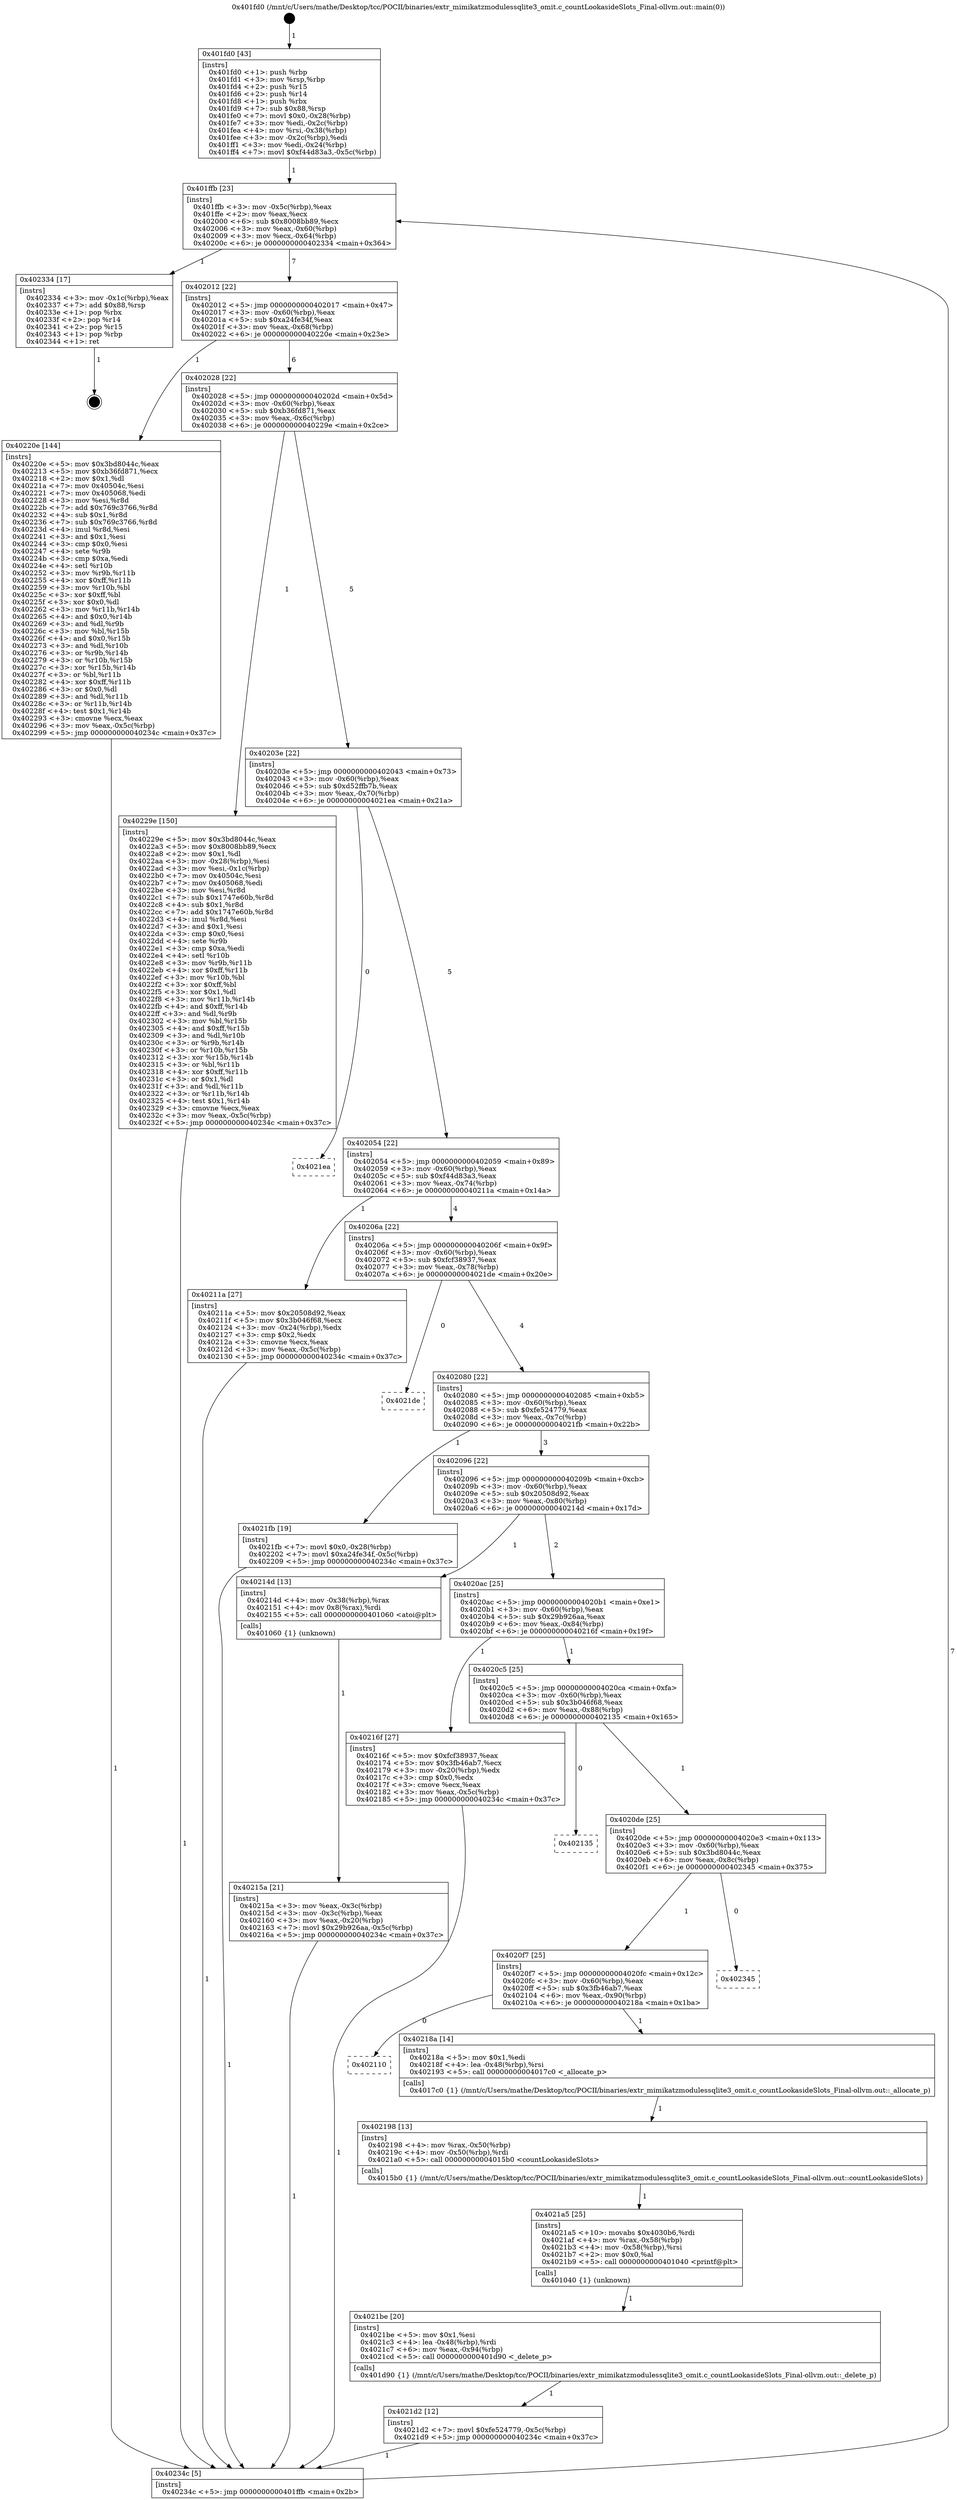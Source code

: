 digraph "0x401fd0" {
  label = "0x401fd0 (/mnt/c/Users/mathe/Desktop/tcc/POCII/binaries/extr_mimikatzmodulessqlite3_omit.c_countLookasideSlots_Final-ollvm.out::main(0))"
  labelloc = "t"
  node[shape=record]

  Entry [label="",width=0.3,height=0.3,shape=circle,fillcolor=black,style=filled]
  "0x401ffb" [label="{
     0x401ffb [23]\l
     | [instrs]\l
     &nbsp;&nbsp;0x401ffb \<+3\>: mov -0x5c(%rbp),%eax\l
     &nbsp;&nbsp;0x401ffe \<+2\>: mov %eax,%ecx\l
     &nbsp;&nbsp;0x402000 \<+6\>: sub $0x8008bb89,%ecx\l
     &nbsp;&nbsp;0x402006 \<+3\>: mov %eax,-0x60(%rbp)\l
     &nbsp;&nbsp;0x402009 \<+3\>: mov %ecx,-0x64(%rbp)\l
     &nbsp;&nbsp;0x40200c \<+6\>: je 0000000000402334 \<main+0x364\>\l
  }"]
  "0x402334" [label="{
     0x402334 [17]\l
     | [instrs]\l
     &nbsp;&nbsp;0x402334 \<+3\>: mov -0x1c(%rbp),%eax\l
     &nbsp;&nbsp;0x402337 \<+7\>: add $0x88,%rsp\l
     &nbsp;&nbsp;0x40233e \<+1\>: pop %rbx\l
     &nbsp;&nbsp;0x40233f \<+2\>: pop %r14\l
     &nbsp;&nbsp;0x402341 \<+2\>: pop %r15\l
     &nbsp;&nbsp;0x402343 \<+1\>: pop %rbp\l
     &nbsp;&nbsp;0x402344 \<+1\>: ret\l
  }"]
  "0x402012" [label="{
     0x402012 [22]\l
     | [instrs]\l
     &nbsp;&nbsp;0x402012 \<+5\>: jmp 0000000000402017 \<main+0x47\>\l
     &nbsp;&nbsp;0x402017 \<+3\>: mov -0x60(%rbp),%eax\l
     &nbsp;&nbsp;0x40201a \<+5\>: sub $0xa24fe34f,%eax\l
     &nbsp;&nbsp;0x40201f \<+3\>: mov %eax,-0x68(%rbp)\l
     &nbsp;&nbsp;0x402022 \<+6\>: je 000000000040220e \<main+0x23e\>\l
  }"]
  Exit [label="",width=0.3,height=0.3,shape=circle,fillcolor=black,style=filled,peripheries=2]
  "0x40220e" [label="{
     0x40220e [144]\l
     | [instrs]\l
     &nbsp;&nbsp;0x40220e \<+5\>: mov $0x3bd8044c,%eax\l
     &nbsp;&nbsp;0x402213 \<+5\>: mov $0xb36fd871,%ecx\l
     &nbsp;&nbsp;0x402218 \<+2\>: mov $0x1,%dl\l
     &nbsp;&nbsp;0x40221a \<+7\>: mov 0x40504c,%esi\l
     &nbsp;&nbsp;0x402221 \<+7\>: mov 0x405068,%edi\l
     &nbsp;&nbsp;0x402228 \<+3\>: mov %esi,%r8d\l
     &nbsp;&nbsp;0x40222b \<+7\>: add $0x769c3766,%r8d\l
     &nbsp;&nbsp;0x402232 \<+4\>: sub $0x1,%r8d\l
     &nbsp;&nbsp;0x402236 \<+7\>: sub $0x769c3766,%r8d\l
     &nbsp;&nbsp;0x40223d \<+4\>: imul %r8d,%esi\l
     &nbsp;&nbsp;0x402241 \<+3\>: and $0x1,%esi\l
     &nbsp;&nbsp;0x402244 \<+3\>: cmp $0x0,%esi\l
     &nbsp;&nbsp;0x402247 \<+4\>: sete %r9b\l
     &nbsp;&nbsp;0x40224b \<+3\>: cmp $0xa,%edi\l
     &nbsp;&nbsp;0x40224e \<+4\>: setl %r10b\l
     &nbsp;&nbsp;0x402252 \<+3\>: mov %r9b,%r11b\l
     &nbsp;&nbsp;0x402255 \<+4\>: xor $0xff,%r11b\l
     &nbsp;&nbsp;0x402259 \<+3\>: mov %r10b,%bl\l
     &nbsp;&nbsp;0x40225c \<+3\>: xor $0xff,%bl\l
     &nbsp;&nbsp;0x40225f \<+3\>: xor $0x0,%dl\l
     &nbsp;&nbsp;0x402262 \<+3\>: mov %r11b,%r14b\l
     &nbsp;&nbsp;0x402265 \<+4\>: and $0x0,%r14b\l
     &nbsp;&nbsp;0x402269 \<+3\>: and %dl,%r9b\l
     &nbsp;&nbsp;0x40226c \<+3\>: mov %bl,%r15b\l
     &nbsp;&nbsp;0x40226f \<+4\>: and $0x0,%r15b\l
     &nbsp;&nbsp;0x402273 \<+3\>: and %dl,%r10b\l
     &nbsp;&nbsp;0x402276 \<+3\>: or %r9b,%r14b\l
     &nbsp;&nbsp;0x402279 \<+3\>: or %r10b,%r15b\l
     &nbsp;&nbsp;0x40227c \<+3\>: xor %r15b,%r14b\l
     &nbsp;&nbsp;0x40227f \<+3\>: or %bl,%r11b\l
     &nbsp;&nbsp;0x402282 \<+4\>: xor $0xff,%r11b\l
     &nbsp;&nbsp;0x402286 \<+3\>: or $0x0,%dl\l
     &nbsp;&nbsp;0x402289 \<+3\>: and %dl,%r11b\l
     &nbsp;&nbsp;0x40228c \<+3\>: or %r11b,%r14b\l
     &nbsp;&nbsp;0x40228f \<+4\>: test $0x1,%r14b\l
     &nbsp;&nbsp;0x402293 \<+3\>: cmovne %ecx,%eax\l
     &nbsp;&nbsp;0x402296 \<+3\>: mov %eax,-0x5c(%rbp)\l
     &nbsp;&nbsp;0x402299 \<+5\>: jmp 000000000040234c \<main+0x37c\>\l
  }"]
  "0x402028" [label="{
     0x402028 [22]\l
     | [instrs]\l
     &nbsp;&nbsp;0x402028 \<+5\>: jmp 000000000040202d \<main+0x5d\>\l
     &nbsp;&nbsp;0x40202d \<+3\>: mov -0x60(%rbp),%eax\l
     &nbsp;&nbsp;0x402030 \<+5\>: sub $0xb36fd871,%eax\l
     &nbsp;&nbsp;0x402035 \<+3\>: mov %eax,-0x6c(%rbp)\l
     &nbsp;&nbsp;0x402038 \<+6\>: je 000000000040229e \<main+0x2ce\>\l
  }"]
  "0x4021d2" [label="{
     0x4021d2 [12]\l
     | [instrs]\l
     &nbsp;&nbsp;0x4021d2 \<+7\>: movl $0xfe524779,-0x5c(%rbp)\l
     &nbsp;&nbsp;0x4021d9 \<+5\>: jmp 000000000040234c \<main+0x37c\>\l
  }"]
  "0x40229e" [label="{
     0x40229e [150]\l
     | [instrs]\l
     &nbsp;&nbsp;0x40229e \<+5\>: mov $0x3bd8044c,%eax\l
     &nbsp;&nbsp;0x4022a3 \<+5\>: mov $0x8008bb89,%ecx\l
     &nbsp;&nbsp;0x4022a8 \<+2\>: mov $0x1,%dl\l
     &nbsp;&nbsp;0x4022aa \<+3\>: mov -0x28(%rbp),%esi\l
     &nbsp;&nbsp;0x4022ad \<+3\>: mov %esi,-0x1c(%rbp)\l
     &nbsp;&nbsp;0x4022b0 \<+7\>: mov 0x40504c,%esi\l
     &nbsp;&nbsp;0x4022b7 \<+7\>: mov 0x405068,%edi\l
     &nbsp;&nbsp;0x4022be \<+3\>: mov %esi,%r8d\l
     &nbsp;&nbsp;0x4022c1 \<+7\>: sub $0x1747e60b,%r8d\l
     &nbsp;&nbsp;0x4022c8 \<+4\>: sub $0x1,%r8d\l
     &nbsp;&nbsp;0x4022cc \<+7\>: add $0x1747e60b,%r8d\l
     &nbsp;&nbsp;0x4022d3 \<+4\>: imul %r8d,%esi\l
     &nbsp;&nbsp;0x4022d7 \<+3\>: and $0x1,%esi\l
     &nbsp;&nbsp;0x4022da \<+3\>: cmp $0x0,%esi\l
     &nbsp;&nbsp;0x4022dd \<+4\>: sete %r9b\l
     &nbsp;&nbsp;0x4022e1 \<+3\>: cmp $0xa,%edi\l
     &nbsp;&nbsp;0x4022e4 \<+4\>: setl %r10b\l
     &nbsp;&nbsp;0x4022e8 \<+3\>: mov %r9b,%r11b\l
     &nbsp;&nbsp;0x4022eb \<+4\>: xor $0xff,%r11b\l
     &nbsp;&nbsp;0x4022ef \<+3\>: mov %r10b,%bl\l
     &nbsp;&nbsp;0x4022f2 \<+3\>: xor $0xff,%bl\l
     &nbsp;&nbsp;0x4022f5 \<+3\>: xor $0x1,%dl\l
     &nbsp;&nbsp;0x4022f8 \<+3\>: mov %r11b,%r14b\l
     &nbsp;&nbsp;0x4022fb \<+4\>: and $0xff,%r14b\l
     &nbsp;&nbsp;0x4022ff \<+3\>: and %dl,%r9b\l
     &nbsp;&nbsp;0x402302 \<+3\>: mov %bl,%r15b\l
     &nbsp;&nbsp;0x402305 \<+4\>: and $0xff,%r15b\l
     &nbsp;&nbsp;0x402309 \<+3\>: and %dl,%r10b\l
     &nbsp;&nbsp;0x40230c \<+3\>: or %r9b,%r14b\l
     &nbsp;&nbsp;0x40230f \<+3\>: or %r10b,%r15b\l
     &nbsp;&nbsp;0x402312 \<+3\>: xor %r15b,%r14b\l
     &nbsp;&nbsp;0x402315 \<+3\>: or %bl,%r11b\l
     &nbsp;&nbsp;0x402318 \<+4\>: xor $0xff,%r11b\l
     &nbsp;&nbsp;0x40231c \<+3\>: or $0x1,%dl\l
     &nbsp;&nbsp;0x40231f \<+3\>: and %dl,%r11b\l
     &nbsp;&nbsp;0x402322 \<+3\>: or %r11b,%r14b\l
     &nbsp;&nbsp;0x402325 \<+4\>: test $0x1,%r14b\l
     &nbsp;&nbsp;0x402329 \<+3\>: cmovne %ecx,%eax\l
     &nbsp;&nbsp;0x40232c \<+3\>: mov %eax,-0x5c(%rbp)\l
     &nbsp;&nbsp;0x40232f \<+5\>: jmp 000000000040234c \<main+0x37c\>\l
  }"]
  "0x40203e" [label="{
     0x40203e [22]\l
     | [instrs]\l
     &nbsp;&nbsp;0x40203e \<+5\>: jmp 0000000000402043 \<main+0x73\>\l
     &nbsp;&nbsp;0x402043 \<+3\>: mov -0x60(%rbp),%eax\l
     &nbsp;&nbsp;0x402046 \<+5\>: sub $0xd52ffb7b,%eax\l
     &nbsp;&nbsp;0x40204b \<+3\>: mov %eax,-0x70(%rbp)\l
     &nbsp;&nbsp;0x40204e \<+6\>: je 00000000004021ea \<main+0x21a\>\l
  }"]
  "0x4021be" [label="{
     0x4021be [20]\l
     | [instrs]\l
     &nbsp;&nbsp;0x4021be \<+5\>: mov $0x1,%esi\l
     &nbsp;&nbsp;0x4021c3 \<+4\>: lea -0x48(%rbp),%rdi\l
     &nbsp;&nbsp;0x4021c7 \<+6\>: mov %eax,-0x94(%rbp)\l
     &nbsp;&nbsp;0x4021cd \<+5\>: call 0000000000401d90 \<_delete_p\>\l
     | [calls]\l
     &nbsp;&nbsp;0x401d90 \{1\} (/mnt/c/Users/mathe/Desktop/tcc/POCII/binaries/extr_mimikatzmodulessqlite3_omit.c_countLookasideSlots_Final-ollvm.out::_delete_p)\l
  }"]
  "0x4021ea" [label="{
     0x4021ea\l
  }", style=dashed]
  "0x402054" [label="{
     0x402054 [22]\l
     | [instrs]\l
     &nbsp;&nbsp;0x402054 \<+5\>: jmp 0000000000402059 \<main+0x89\>\l
     &nbsp;&nbsp;0x402059 \<+3\>: mov -0x60(%rbp),%eax\l
     &nbsp;&nbsp;0x40205c \<+5\>: sub $0xf44d83a3,%eax\l
     &nbsp;&nbsp;0x402061 \<+3\>: mov %eax,-0x74(%rbp)\l
     &nbsp;&nbsp;0x402064 \<+6\>: je 000000000040211a \<main+0x14a\>\l
  }"]
  "0x4021a5" [label="{
     0x4021a5 [25]\l
     | [instrs]\l
     &nbsp;&nbsp;0x4021a5 \<+10\>: movabs $0x4030b6,%rdi\l
     &nbsp;&nbsp;0x4021af \<+4\>: mov %rax,-0x58(%rbp)\l
     &nbsp;&nbsp;0x4021b3 \<+4\>: mov -0x58(%rbp),%rsi\l
     &nbsp;&nbsp;0x4021b7 \<+2\>: mov $0x0,%al\l
     &nbsp;&nbsp;0x4021b9 \<+5\>: call 0000000000401040 \<printf@plt\>\l
     | [calls]\l
     &nbsp;&nbsp;0x401040 \{1\} (unknown)\l
  }"]
  "0x40211a" [label="{
     0x40211a [27]\l
     | [instrs]\l
     &nbsp;&nbsp;0x40211a \<+5\>: mov $0x20508d92,%eax\l
     &nbsp;&nbsp;0x40211f \<+5\>: mov $0x3b046f68,%ecx\l
     &nbsp;&nbsp;0x402124 \<+3\>: mov -0x24(%rbp),%edx\l
     &nbsp;&nbsp;0x402127 \<+3\>: cmp $0x2,%edx\l
     &nbsp;&nbsp;0x40212a \<+3\>: cmovne %ecx,%eax\l
     &nbsp;&nbsp;0x40212d \<+3\>: mov %eax,-0x5c(%rbp)\l
     &nbsp;&nbsp;0x402130 \<+5\>: jmp 000000000040234c \<main+0x37c\>\l
  }"]
  "0x40206a" [label="{
     0x40206a [22]\l
     | [instrs]\l
     &nbsp;&nbsp;0x40206a \<+5\>: jmp 000000000040206f \<main+0x9f\>\l
     &nbsp;&nbsp;0x40206f \<+3\>: mov -0x60(%rbp),%eax\l
     &nbsp;&nbsp;0x402072 \<+5\>: sub $0xfcf38937,%eax\l
     &nbsp;&nbsp;0x402077 \<+3\>: mov %eax,-0x78(%rbp)\l
     &nbsp;&nbsp;0x40207a \<+6\>: je 00000000004021de \<main+0x20e\>\l
  }"]
  "0x40234c" [label="{
     0x40234c [5]\l
     | [instrs]\l
     &nbsp;&nbsp;0x40234c \<+5\>: jmp 0000000000401ffb \<main+0x2b\>\l
  }"]
  "0x401fd0" [label="{
     0x401fd0 [43]\l
     | [instrs]\l
     &nbsp;&nbsp;0x401fd0 \<+1\>: push %rbp\l
     &nbsp;&nbsp;0x401fd1 \<+3\>: mov %rsp,%rbp\l
     &nbsp;&nbsp;0x401fd4 \<+2\>: push %r15\l
     &nbsp;&nbsp;0x401fd6 \<+2\>: push %r14\l
     &nbsp;&nbsp;0x401fd8 \<+1\>: push %rbx\l
     &nbsp;&nbsp;0x401fd9 \<+7\>: sub $0x88,%rsp\l
     &nbsp;&nbsp;0x401fe0 \<+7\>: movl $0x0,-0x28(%rbp)\l
     &nbsp;&nbsp;0x401fe7 \<+3\>: mov %edi,-0x2c(%rbp)\l
     &nbsp;&nbsp;0x401fea \<+4\>: mov %rsi,-0x38(%rbp)\l
     &nbsp;&nbsp;0x401fee \<+3\>: mov -0x2c(%rbp),%edi\l
     &nbsp;&nbsp;0x401ff1 \<+3\>: mov %edi,-0x24(%rbp)\l
     &nbsp;&nbsp;0x401ff4 \<+7\>: movl $0xf44d83a3,-0x5c(%rbp)\l
  }"]
  "0x402198" [label="{
     0x402198 [13]\l
     | [instrs]\l
     &nbsp;&nbsp;0x402198 \<+4\>: mov %rax,-0x50(%rbp)\l
     &nbsp;&nbsp;0x40219c \<+4\>: mov -0x50(%rbp),%rdi\l
     &nbsp;&nbsp;0x4021a0 \<+5\>: call 00000000004015b0 \<countLookasideSlots\>\l
     | [calls]\l
     &nbsp;&nbsp;0x4015b0 \{1\} (/mnt/c/Users/mathe/Desktop/tcc/POCII/binaries/extr_mimikatzmodulessqlite3_omit.c_countLookasideSlots_Final-ollvm.out::countLookasideSlots)\l
  }"]
  "0x4021de" [label="{
     0x4021de\l
  }", style=dashed]
  "0x402080" [label="{
     0x402080 [22]\l
     | [instrs]\l
     &nbsp;&nbsp;0x402080 \<+5\>: jmp 0000000000402085 \<main+0xb5\>\l
     &nbsp;&nbsp;0x402085 \<+3\>: mov -0x60(%rbp),%eax\l
     &nbsp;&nbsp;0x402088 \<+5\>: sub $0xfe524779,%eax\l
     &nbsp;&nbsp;0x40208d \<+3\>: mov %eax,-0x7c(%rbp)\l
     &nbsp;&nbsp;0x402090 \<+6\>: je 00000000004021fb \<main+0x22b\>\l
  }"]
  "0x402110" [label="{
     0x402110\l
  }", style=dashed]
  "0x4021fb" [label="{
     0x4021fb [19]\l
     | [instrs]\l
     &nbsp;&nbsp;0x4021fb \<+7\>: movl $0x0,-0x28(%rbp)\l
     &nbsp;&nbsp;0x402202 \<+7\>: movl $0xa24fe34f,-0x5c(%rbp)\l
     &nbsp;&nbsp;0x402209 \<+5\>: jmp 000000000040234c \<main+0x37c\>\l
  }"]
  "0x402096" [label="{
     0x402096 [22]\l
     | [instrs]\l
     &nbsp;&nbsp;0x402096 \<+5\>: jmp 000000000040209b \<main+0xcb\>\l
     &nbsp;&nbsp;0x40209b \<+3\>: mov -0x60(%rbp),%eax\l
     &nbsp;&nbsp;0x40209e \<+5\>: sub $0x20508d92,%eax\l
     &nbsp;&nbsp;0x4020a3 \<+3\>: mov %eax,-0x80(%rbp)\l
     &nbsp;&nbsp;0x4020a6 \<+6\>: je 000000000040214d \<main+0x17d\>\l
  }"]
  "0x40218a" [label="{
     0x40218a [14]\l
     | [instrs]\l
     &nbsp;&nbsp;0x40218a \<+5\>: mov $0x1,%edi\l
     &nbsp;&nbsp;0x40218f \<+4\>: lea -0x48(%rbp),%rsi\l
     &nbsp;&nbsp;0x402193 \<+5\>: call 00000000004017c0 \<_allocate_p\>\l
     | [calls]\l
     &nbsp;&nbsp;0x4017c0 \{1\} (/mnt/c/Users/mathe/Desktop/tcc/POCII/binaries/extr_mimikatzmodulessqlite3_omit.c_countLookasideSlots_Final-ollvm.out::_allocate_p)\l
  }"]
  "0x40214d" [label="{
     0x40214d [13]\l
     | [instrs]\l
     &nbsp;&nbsp;0x40214d \<+4\>: mov -0x38(%rbp),%rax\l
     &nbsp;&nbsp;0x402151 \<+4\>: mov 0x8(%rax),%rdi\l
     &nbsp;&nbsp;0x402155 \<+5\>: call 0000000000401060 \<atoi@plt\>\l
     | [calls]\l
     &nbsp;&nbsp;0x401060 \{1\} (unknown)\l
  }"]
  "0x4020ac" [label="{
     0x4020ac [25]\l
     | [instrs]\l
     &nbsp;&nbsp;0x4020ac \<+5\>: jmp 00000000004020b1 \<main+0xe1\>\l
     &nbsp;&nbsp;0x4020b1 \<+3\>: mov -0x60(%rbp),%eax\l
     &nbsp;&nbsp;0x4020b4 \<+5\>: sub $0x29b926aa,%eax\l
     &nbsp;&nbsp;0x4020b9 \<+6\>: mov %eax,-0x84(%rbp)\l
     &nbsp;&nbsp;0x4020bf \<+6\>: je 000000000040216f \<main+0x19f\>\l
  }"]
  "0x40215a" [label="{
     0x40215a [21]\l
     | [instrs]\l
     &nbsp;&nbsp;0x40215a \<+3\>: mov %eax,-0x3c(%rbp)\l
     &nbsp;&nbsp;0x40215d \<+3\>: mov -0x3c(%rbp),%eax\l
     &nbsp;&nbsp;0x402160 \<+3\>: mov %eax,-0x20(%rbp)\l
     &nbsp;&nbsp;0x402163 \<+7\>: movl $0x29b926aa,-0x5c(%rbp)\l
     &nbsp;&nbsp;0x40216a \<+5\>: jmp 000000000040234c \<main+0x37c\>\l
  }"]
  "0x4020f7" [label="{
     0x4020f7 [25]\l
     | [instrs]\l
     &nbsp;&nbsp;0x4020f7 \<+5\>: jmp 00000000004020fc \<main+0x12c\>\l
     &nbsp;&nbsp;0x4020fc \<+3\>: mov -0x60(%rbp),%eax\l
     &nbsp;&nbsp;0x4020ff \<+5\>: sub $0x3fb46ab7,%eax\l
     &nbsp;&nbsp;0x402104 \<+6\>: mov %eax,-0x90(%rbp)\l
     &nbsp;&nbsp;0x40210a \<+6\>: je 000000000040218a \<main+0x1ba\>\l
  }"]
  "0x40216f" [label="{
     0x40216f [27]\l
     | [instrs]\l
     &nbsp;&nbsp;0x40216f \<+5\>: mov $0xfcf38937,%eax\l
     &nbsp;&nbsp;0x402174 \<+5\>: mov $0x3fb46ab7,%ecx\l
     &nbsp;&nbsp;0x402179 \<+3\>: mov -0x20(%rbp),%edx\l
     &nbsp;&nbsp;0x40217c \<+3\>: cmp $0x0,%edx\l
     &nbsp;&nbsp;0x40217f \<+3\>: cmove %ecx,%eax\l
     &nbsp;&nbsp;0x402182 \<+3\>: mov %eax,-0x5c(%rbp)\l
     &nbsp;&nbsp;0x402185 \<+5\>: jmp 000000000040234c \<main+0x37c\>\l
  }"]
  "0x4020c5" [label="{
     0x4020c5 [25]\l
     | [instrs]\l
     &nbsp;&nbsp;0x4020c5 \<+5\>: jmp 00000000004020ca \<main+0xfa\>\l
     &nbsp;&nbsp;0x4020ca \<+3\>: mov -0x60(%rbp),%eax\l
     &nbsp;&nbsp;0x4020cd \<+5\>: sub $0x3b046f68,%eax\l
     &nbsp;&nbsp;0x4020d2 \<+6\>: mov %eax,-0x88(%rbp)\l
     &nbsp;&nbsp;0x4020d8 \<+6\>: je 0000000000402135 \<main+0x165\>\l
  }"]
  "0x402345" [label="{
     0x402345\l
  }", style=dashed]
  "0x402135" [label="{
     0x402135\l
  }", style=dashed]
  "0x4020de" [label="{
     0x4020de [25]\l
     | [instrs]\l
     &nbsp;&nbsp;0x4020de \<+5\>: jmp 00000000004020e3 \<main+0x113\>\l
     &nbsp;&nbsp;0x4020e3 \<+3\>: mov -0x60(%rbp),%eax\l
     &nbsp;&nbsp;0x4020e6 \<+5\>: sub $0x3bd8044c,%eax\l
     &nbsp;&nbsp;0x4020eb \<+6\>: mov %eax,-0x8c(%rbp)\l
     &nbsp;&nbsp;0x4020f1 \<+6\>: je 0000000000402345 \<main+0x375\>\l
  }"]
  Entry -> "0x401fd0" [label=" 1"]
  "0x401ffb" -> "0x402334" [label=" 1"]
  "0x401ffb" -> "0x402012" [label=" 7"]
  "0x402334" -> Exit [label=" 1"]
  "0x402012" -> "0x40220e" [label=" 1"]
  "0x402012" -> "0x402028" [label=" 6"]
  "0x40229e" -> "0x40234c" [label=" 1"]
  "0x402028" -> "0x40229e" [label=" 1"]
  "0x402028" -> "0x40203e" [label=" 5"]
  "0x40220e" -> "0x40234c" [label=" 1"]
  "0x40203e" -> "0x4021ea" [label=" 0"]
  "0x40203e" -> "0x402054" [label=" 5"]
  "0x4021fb" -> "0x40234c" [label=" 1"]
  "0x402054" -> "0x40211a" [label=" 1"]
  "0x402054" -> "0x40206a" [label=" 4"]
  "0x40211a" -> "0x40234c" [label=" 1"]
  "0x401fd0" -> "0x401ffb" [label=" 1"]
  "0x40234c" -> "0x401ffb" [label=" 7"]
  "0x4021d2" -> "0x40234c" [label=" 1"]
  "0x40206a" -> "0x4021de" [label=" 0"]
  "0x40206a" -> "0x402080" [label=" 4"]
  "0x4021be" -> "0x4021d2" [label=" 1"]
  "0x402080" -> "0x4021fb" [label=" 1"]
  "0x402080" -> "0x402096" [label=" 3"]
  "0x4021a5" -> "0x4021be" [label=" 1"]
  "0x402096" -> "0x40214d" [label=" 1"]
  "0x402096" -> "0x4020ac" [label=" 2"]
  "0x40214d" -> "0x40215a" [label=" 1"]
  "0x40215a" -> "0x40234c" [label=" 1"]
  "0x402198" -> "0x4021a5" [label=" 1"]
  "0x4020ac" -> "0x40216f" [label=" 1"]
  "0x4020ac" -> "0x4020c5" [label=" 1"]
  "0x40216f" -> "0x40234c" [label=" 1"]
  "0x4020f7" -> "0x402110" [label=" 0"]
  "0x4020c5" -> "0x402135" [label=" 0"]
  "0x4020c5" -> "0x4020de" [label=" 1"]
  "0x4020f7" -> "0x40218a" [label=" 1"]
  "0x4020de" -> "0x402345" [label=" 0"]
  "0x4020de" -> "0x4020f7" [label=" 1"]
  "0x40218a" -> "0x402198" [label=" 1"]
}
